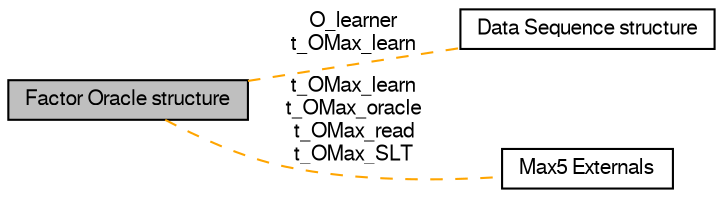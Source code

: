 digraph structs
{
  bgcolor="transparent";
  edge [fontname="FreeSans",fontsize="10",labelfontname="FreeSans",labelfontsize="10"];
  node [fontname="FreeSans",fontsize="10",shape=record];
  rankdir=LR;
  Node1 [label="Data Sequence structure",height=0.2,width=0.4,color="black",URL="$group__label.html"];
  Node2 [label="Max5 Externals",height=0.2,width=0.4,color="black",URL="$group__externals.html"];
  Node0 [label="Factor Oracle structure",height=0.2,width=0.4,color="black", fillcolor="grey75", style="filled" fontcolor="black"];
  Node0->Node1 [shape=plaintext, label="O_learner\nt_OMax_learn", color="orange", dir="none", style="dashed"];
  Node0->Node2 [shape=plaintext, label="t_OMax_learn\nt_OMax_oracle\nt_OMax_read\nt_OMax_SLT", color="orange", dir="none", style="dashed"];
}
